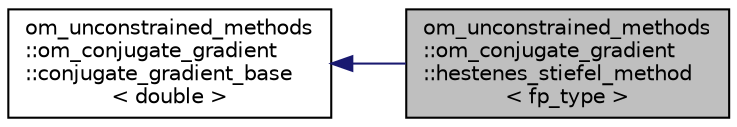 digraph "om_unconstrained_methods::om_conjugate_gradient::hestenes_stiefel_method&lt; fp_type &gt;"
{
 // LATEX_PDF_SIZE
  edge [fontname="Helvetica",fontsize="10",labelfontname="Helvetica",labelfontsize="10"];
  node [fontname="Helvetica",fontsize="10",shape=record];
  rankdir="LR";
  Node1 [label="om_unconstrained_methods\l::om_conjugate_gradient\l::hestenes_stiefel_method\l\< fp_type \>",height=0.2,width=0.4,color="black", fillcolor="grey75", style="filled", fontcolor="black",tooltip="Hestenes-Stiefel method object."];
  Node2 -> Node1 [dir="back",color="midnightblue",fontsize="10",style="solid",fontname="Helvetica"];
  Node2 [label="om_unconstrained_methods\l::om_conjugate_gradient\l::conjugate_gradient_base\l\< double \>",height=0.2,width=0.4,color="black", fillcolor="white", style="filled",URL="$classom__unconstrained__methods_1_1om__conjugate__gradient_1_1conjugate__gradient__base.html",tooltip=" "];
}

